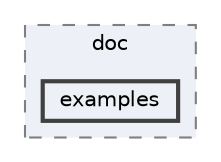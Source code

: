 digraph "external/taskflow/3rd-party/eigen-3.3.7/doc/examples"
{
 // LATEX_PDF_SIZE
  bgcolor="transparent";
  edge [fontname=Helvetica,fontsize=10,labelfontname=Helvetica,labelfontsize=10];
  node [fontname=Helvetica,fontsize=10,shape=box,height=0.2,width=0.4];
  compound=true
  subgraph clusterdir_df1c53aad61ac9a89ffcaf57d48bbbf0 {
    graph [ bgcolor="#edf0f7", pencolor="grey50", label="doc", fontname=Helvetica,fontsize=10 style="filled,dashed", URL="dir_df1c53aad61ac9a89ffcaf57d48bbbf0.html",tooltip=""]
  dir_8a364182362629596c9de0aef7c9e13a [label="examples", fillcolor="#edf0f7", color="grey25", style="filled,bold", URL="dir_8a364182362629596c9de0aef7c9e13a.html",tooltip=""];
  }
}
